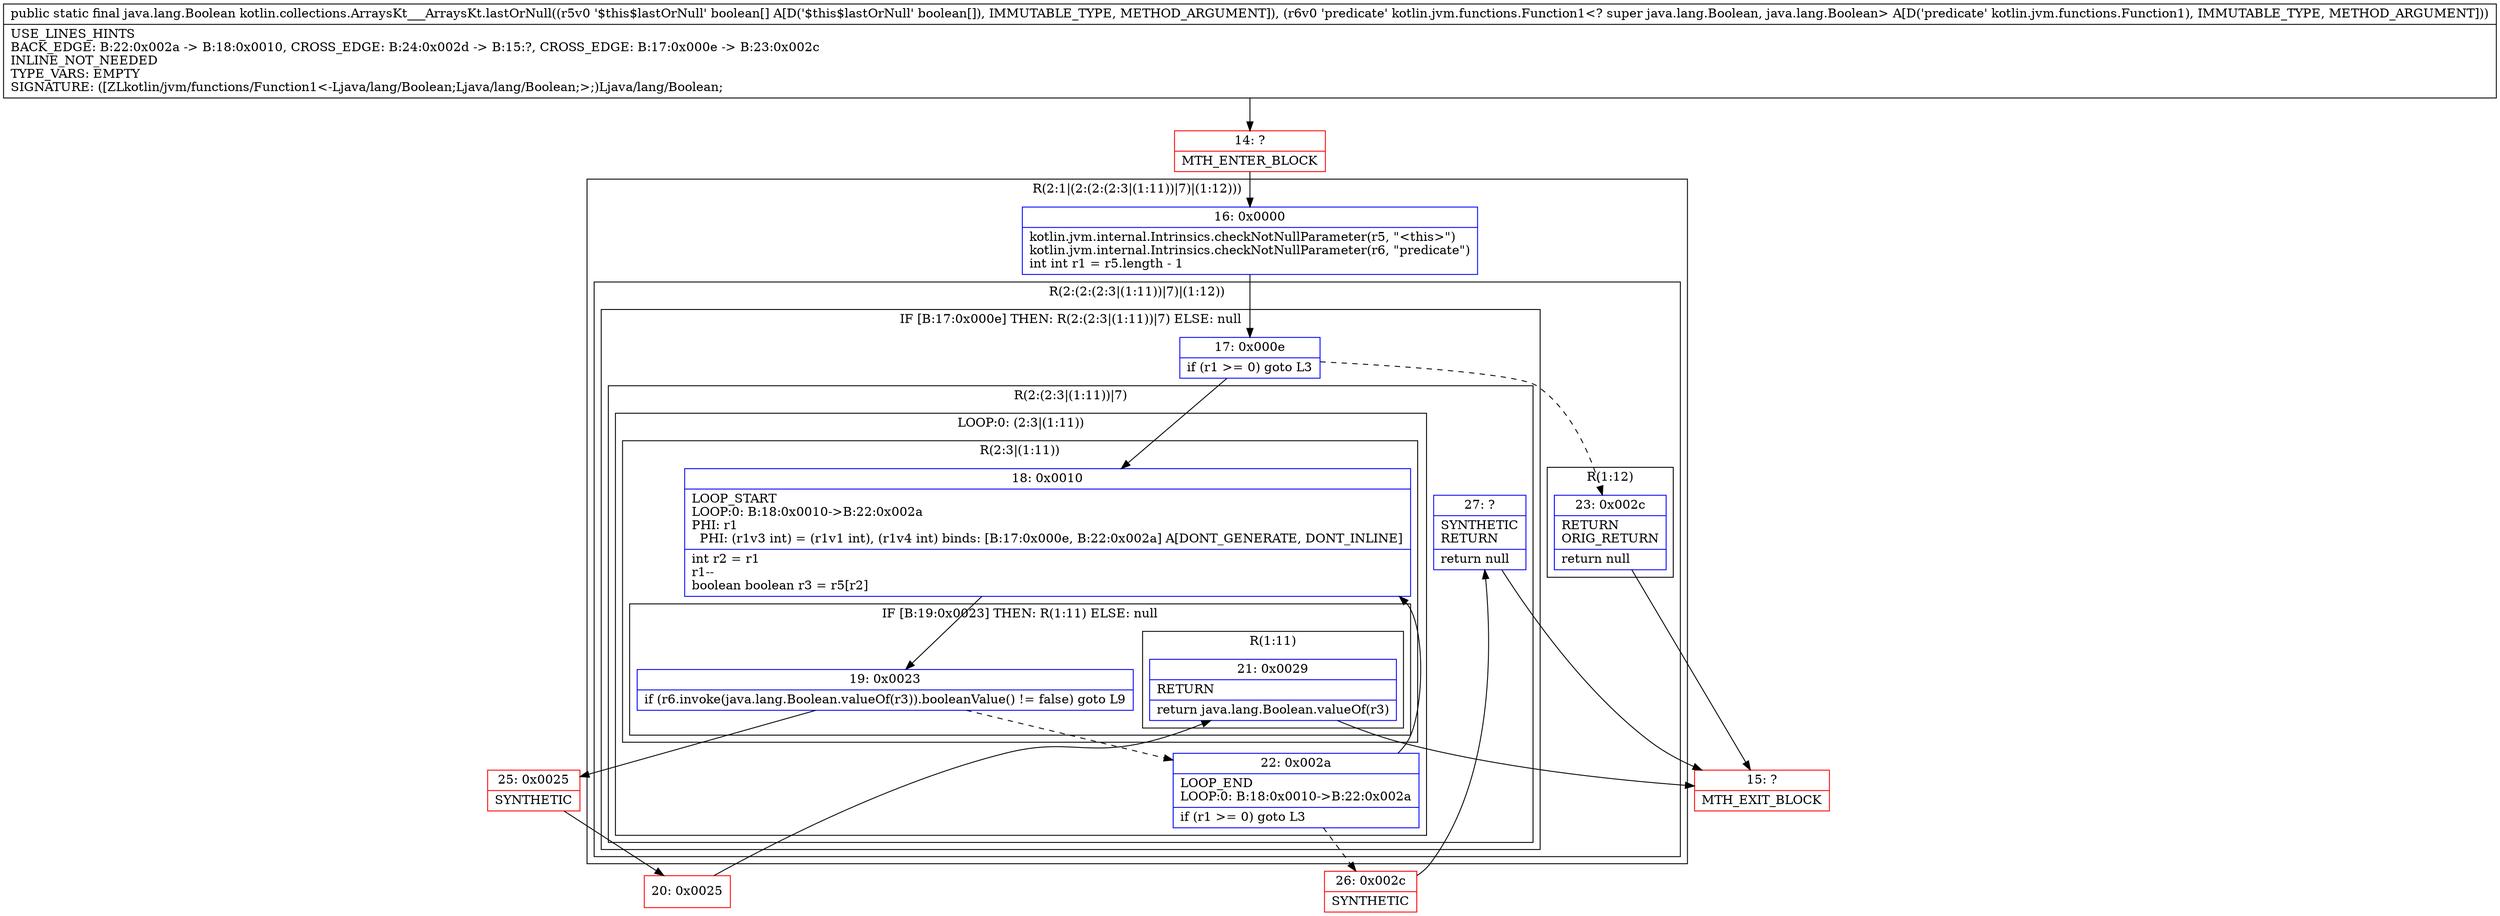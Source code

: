 digraph "CFG forkotlin.collections.ArraysKt___ArraysKt.lastOrNull([ZLkotlin\/jvm\/functions\/Function1;)Ljava\/lang\/Boolean;" {
subgraph cluster_Region_1355262591 {
label = "R(2:1|(2:(2:(2:3|(1:11))|7)|(1:12)))";
node [shape=record,color=blue];
Node_16 [shape=record,label="{16\:\ 0x0000|kotlin.jvm.internal.Intrinsics.checkNotNullParameter(r5, \"\<this\>\")\lkotlin.jvm.internal.Intrinsics.checkNotNullParameter(r6, \"predicate\")\lint int r1 = r5.length \- 1\l}"];
subgraph cluster_Region_1613574516 {
label = "R(2:(2:(2:3|(1:11))|7)|(1:12))";
node [shape=record,color=blue];
subgraph cluster_IfRegion_1359379106 {
label = "IF [B:17:0x000e] THEN: R(2:(2:3|(1:11))|7) ELSE: null";
node [shape=record,color=blue];
Node_17 [shape=record,label="{17\:\ 0x000e|if (r1 \>= 0) goto L3\l}"];
subgraph cluster_Region_1277076271 {
label = "R(2:(2:3|(1:11))|7)";
node [shape=record,color=blue];
subgraph cluster_LoopRegion_690301984 {
label = "LOOP:0: (2:3|(1:11))";
node [shape=record,color=blue];
Node_22 [shape=record,label="{22\:\ 0x002a|LOOP_END\lLOOP:0: B:18:0x0010\-\>B:22:0x002a\l|if (r1 \>= 0) goto L3\l}"];
subgraph cluster_Region_166537850 {
label = "R(2:3|(1:11))";
node [shape=record,color=blue];
Node_18 [shape=record,label="{18\:\ 0x0010|LOOP_START\lLOOP:0: B:18:0x0010\-\>B:22:0x002a\lPHI: r1 \l  PHI: (r1v3 int) = (r1v1 int), (r1v4 int) binds: [B:17:0x000e, B:22:0x002a] A[DONT_GENERATE, DONT_INLINE]\l|int r2 = r1\lr1\-\-\lboolean boolean r3 = r5[r2]\l}"];
subgraph cluster_IfRegion_1146945321 {
label = "IF [B:19:0x0023] THEN: R(1:11) ELSE: null";
node [shape=record,color=blue];
Node_19 [shape=record,label="{19\:\ 0x0023|if (r6.invoke(java.lang.Boolean.valueOf(r3)).booleanValue() != false) goto L9\l}"];
subgraph cluster_Region_604156706 {
label = "R(1:11)";
node [shape=record,color=blue];
Node_21 [shape=record,label="{21\:\ 0x0029|RETURN\l|return java.lang.Boolean.valueOf(r3)\l}"];
}
}
}
}
Node_27 [shape=record,label="{27\:\ ?|SYNTHETIC\lRETURN\l|return null\l}"];
}
}
subgraph cluster_Region_292664528 {
label = "R(1:12)";
node [shape=record,color=blue];
Node_23 [shape=record,label="{23\:\ 0x002c|RETURN\lORIG_RETURN\l|return null\l}"];
}
}
}
Node_14 [shape=record,color=red,label="{14\:\ ?|MTH_ENTER_BLOCK\l}"];
Node_26 [shape=record,color=red,label="{26\:\ 0x002c|SYNTHETIC\l}"];
Node_15 [shape=record,color=red,label="{15\:\ ?|MTH_EXIT_BLOCK\l}"];
Node_25 [shape=record,color=red,label="{25\:\ 0x0025|SYNTHETIC\l}"];
Node_20 [shape=record,color=red,label="{20\:\ 0x0025}"];
MethodNode[shape=record,label="{public static final java.lang.Boolean kotlin.collections.ArraysKt___ArraysKt.lastOrNull((r5v0 '$this$lastOrNull' boolean[] A[D('$this$lastOrNull' boolean[]), IMMUTABLE_TYPE, METHOD_ARGUMENT]), (r6v0 'predicate' kotlin.jvm.functions.Function1\<? super java.lang.Boolean, java.lang.Boolean\> A[D('predicate' kotlin.jvm.functions.Function1), IMMUTABLE_TYPE, METHOD_ARGUMENT]))  | USE_LINES_HINTS\lBACK_EDGE: B:22:0x002a \-\> B:18:0x0010, CROSS_EDGE: B:24:0x002d \-\> B:15:?, CROSS_EDGE: B:17:0x000e \-\> B:23:0x002c\lINLINE_NOT_NEEDED\lTYPE_VARS: EMPTY\lSIGNATURE: ([ZLkotlin\/jvm\/functions\/Function1\<\-Ljava\/lang\/Boolean;Ljava\/lang\/Boolean;\>;)Ljava\/lang\/Boolean;\l}"];
MethodNode -> Node_14;Node_16 -> Node_17;
Node_17 -> Node_18;
Node_17 -> Node_23[style=dashed];
Node_22 -> Node_18;
Node_22 -> Node_26[style=dashed];
Node_18 -> Node_19;
Node_19 -> Node_22[style=dashed];
Node_19 -> Node_25;
Node_21 -> Node_15;
Node_27 -> Node_15;
Node_23 -> Node_15;
Node_14 -> Node_16;
Node_26 -> Node_27;
Node_25 -> Node_20;
Node_20 -> Node_21;
}

